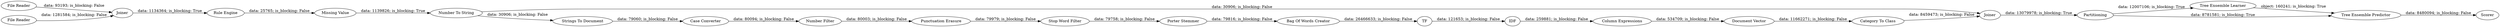 digraph {
	"2597045232655849003_31" [label=Scorer]
	"2597045232655849003_18" [label=IDF]
	"2597045232655849003_23" [label="Column Expressions"]
	"2597045232655849003_24" [label="Document Vector"]
	"2597045232655849003_4" [label="File Reader"]
	"2597045232655849003_27" [label="Tree Ensemble Learner"]
	"2597045232655849003_34" [label="Rule Engine"]
	"2597045232655849003_13" [label="Stop Word Filter"]
	"2597045232655849003_33" [label=Joiner]
	"2597045232655849003_11" [label="Punctuation Erasure"]
	"2597045232655849003_36" [label="Number To String"]
	"2597045232655849003_28" [label="Tree Ensemble Predictor"]
	"2597045232655849003_21" [label=Joiner]
	"2597045232655849003_26" [label=Partitioning]
	"2597045232655849003_17" [label=TF]
	"2597045232655849003_16" [label="Bag Of Words Creator"]
	"2597045232655849003_35" [label="Missing Value"]
	"2597045232655849003_10" [label="Number Filter"]
	"2597045232655849003_14" [label="Porter Stemmer"]
	"2597045232655849003_3" [label="File Reader"]
	"2597045232655849003_8" [label="Case Converter"]
	"2597045232655849003_19" [label="Category To Class"]
	"2597045232655849003_20" [label="Strings To Document"]
	"2597045232655849003_19" -> "2597045232655849003_21" [label="data: 8459473; is_blocking: False"]
	"2597045232655849003_20" -> "2597045232655849003_8" [label="data: 79060; is_blocking: False"]
	"2597045232655849003_13" -> "2597045232655849003_14" [label="data: 79758; is_blocking: False"]
	"2597045232655849003_27" -> "2597045232655849003_28" [label="object: 160241; is_blocking: True"]
	"2597045232655849003_26" -> "2597045232655849003_28" [label="data: 8781581; is_blocking: True"]
	"2597045232655849003_17" -> "2597045232655849003_18" [label="data: 121653; is_blocking: False"]
	"2597045232655849003_18" -> "2597045232655849003_23" [label="data: 259881; is_blocking: False"]
	"2597045232655849003_36" -> "2597045232655849003_21" [label="data: 30906; is_blocking: False"]
	"2597045232655849003_26" -> "2597045232655849003_27" [label="data: 12007106; is_blocking: True"]
	"2597045232655849003_23" -> "2597045232655849003_24" [label="data: 534709; is_blocking: False"]
	"2597045232655849003_35" -> "2597045232655849003_36" [label="data: 1139826; is_blocking: True"]
	"2597045232655849003_36" -> "2597045232655849003_20" [label="data: 30906; is_blocking: False"]
	"2597045232655849003_8" -> "2597045232655849003_10" [label="data: 80094; is_blocking: False"]
	"2597045232655849003_10" -> "2597045232655849003_11" [label="data: 80003; is_blocking: False"]
	"2597045232655849003_16" -> "2597045232655849003_17" [label="data: 26466633; is_blocking: False"]
	"2597045232655849003_33" -> "2597045232655849003_34" [label="data: 1134364; is_blocking: True"]
	"2597045232655849003_11" -> "2597045232655849003_13" [label="data: 79979; is_blocking: False"]
	"2597045232655849003_34" -> "2597045232655849003_35" [label="data: 25765; is_blocking: False"]
	"2597045232655849003_14" -> "2597045232655849003_16" [label="data: 79816; is_blocking: False"]
	"2597045232655849003_24" -> "2597045232655849003_19" [label="data: 11662271; is_blocking: False"]
	"2597045232655849003_4" -> "2597045232655849003_33" [label="data: 93193; is_blocking: False"]
	"2597045232655849003_3" -> "2597045232655849003_33" [label="data: 1281584; is_blocking: False"]
	"2597045232655849003_28" -> "2597045232655849003_31" [label="data: 8480094; is_blocking: False"]
	"2597045232655849003_21" -> "2597045232655849003_26" [label="data: 13079978; is_blocking: True"]
	rankdir=LR
}
